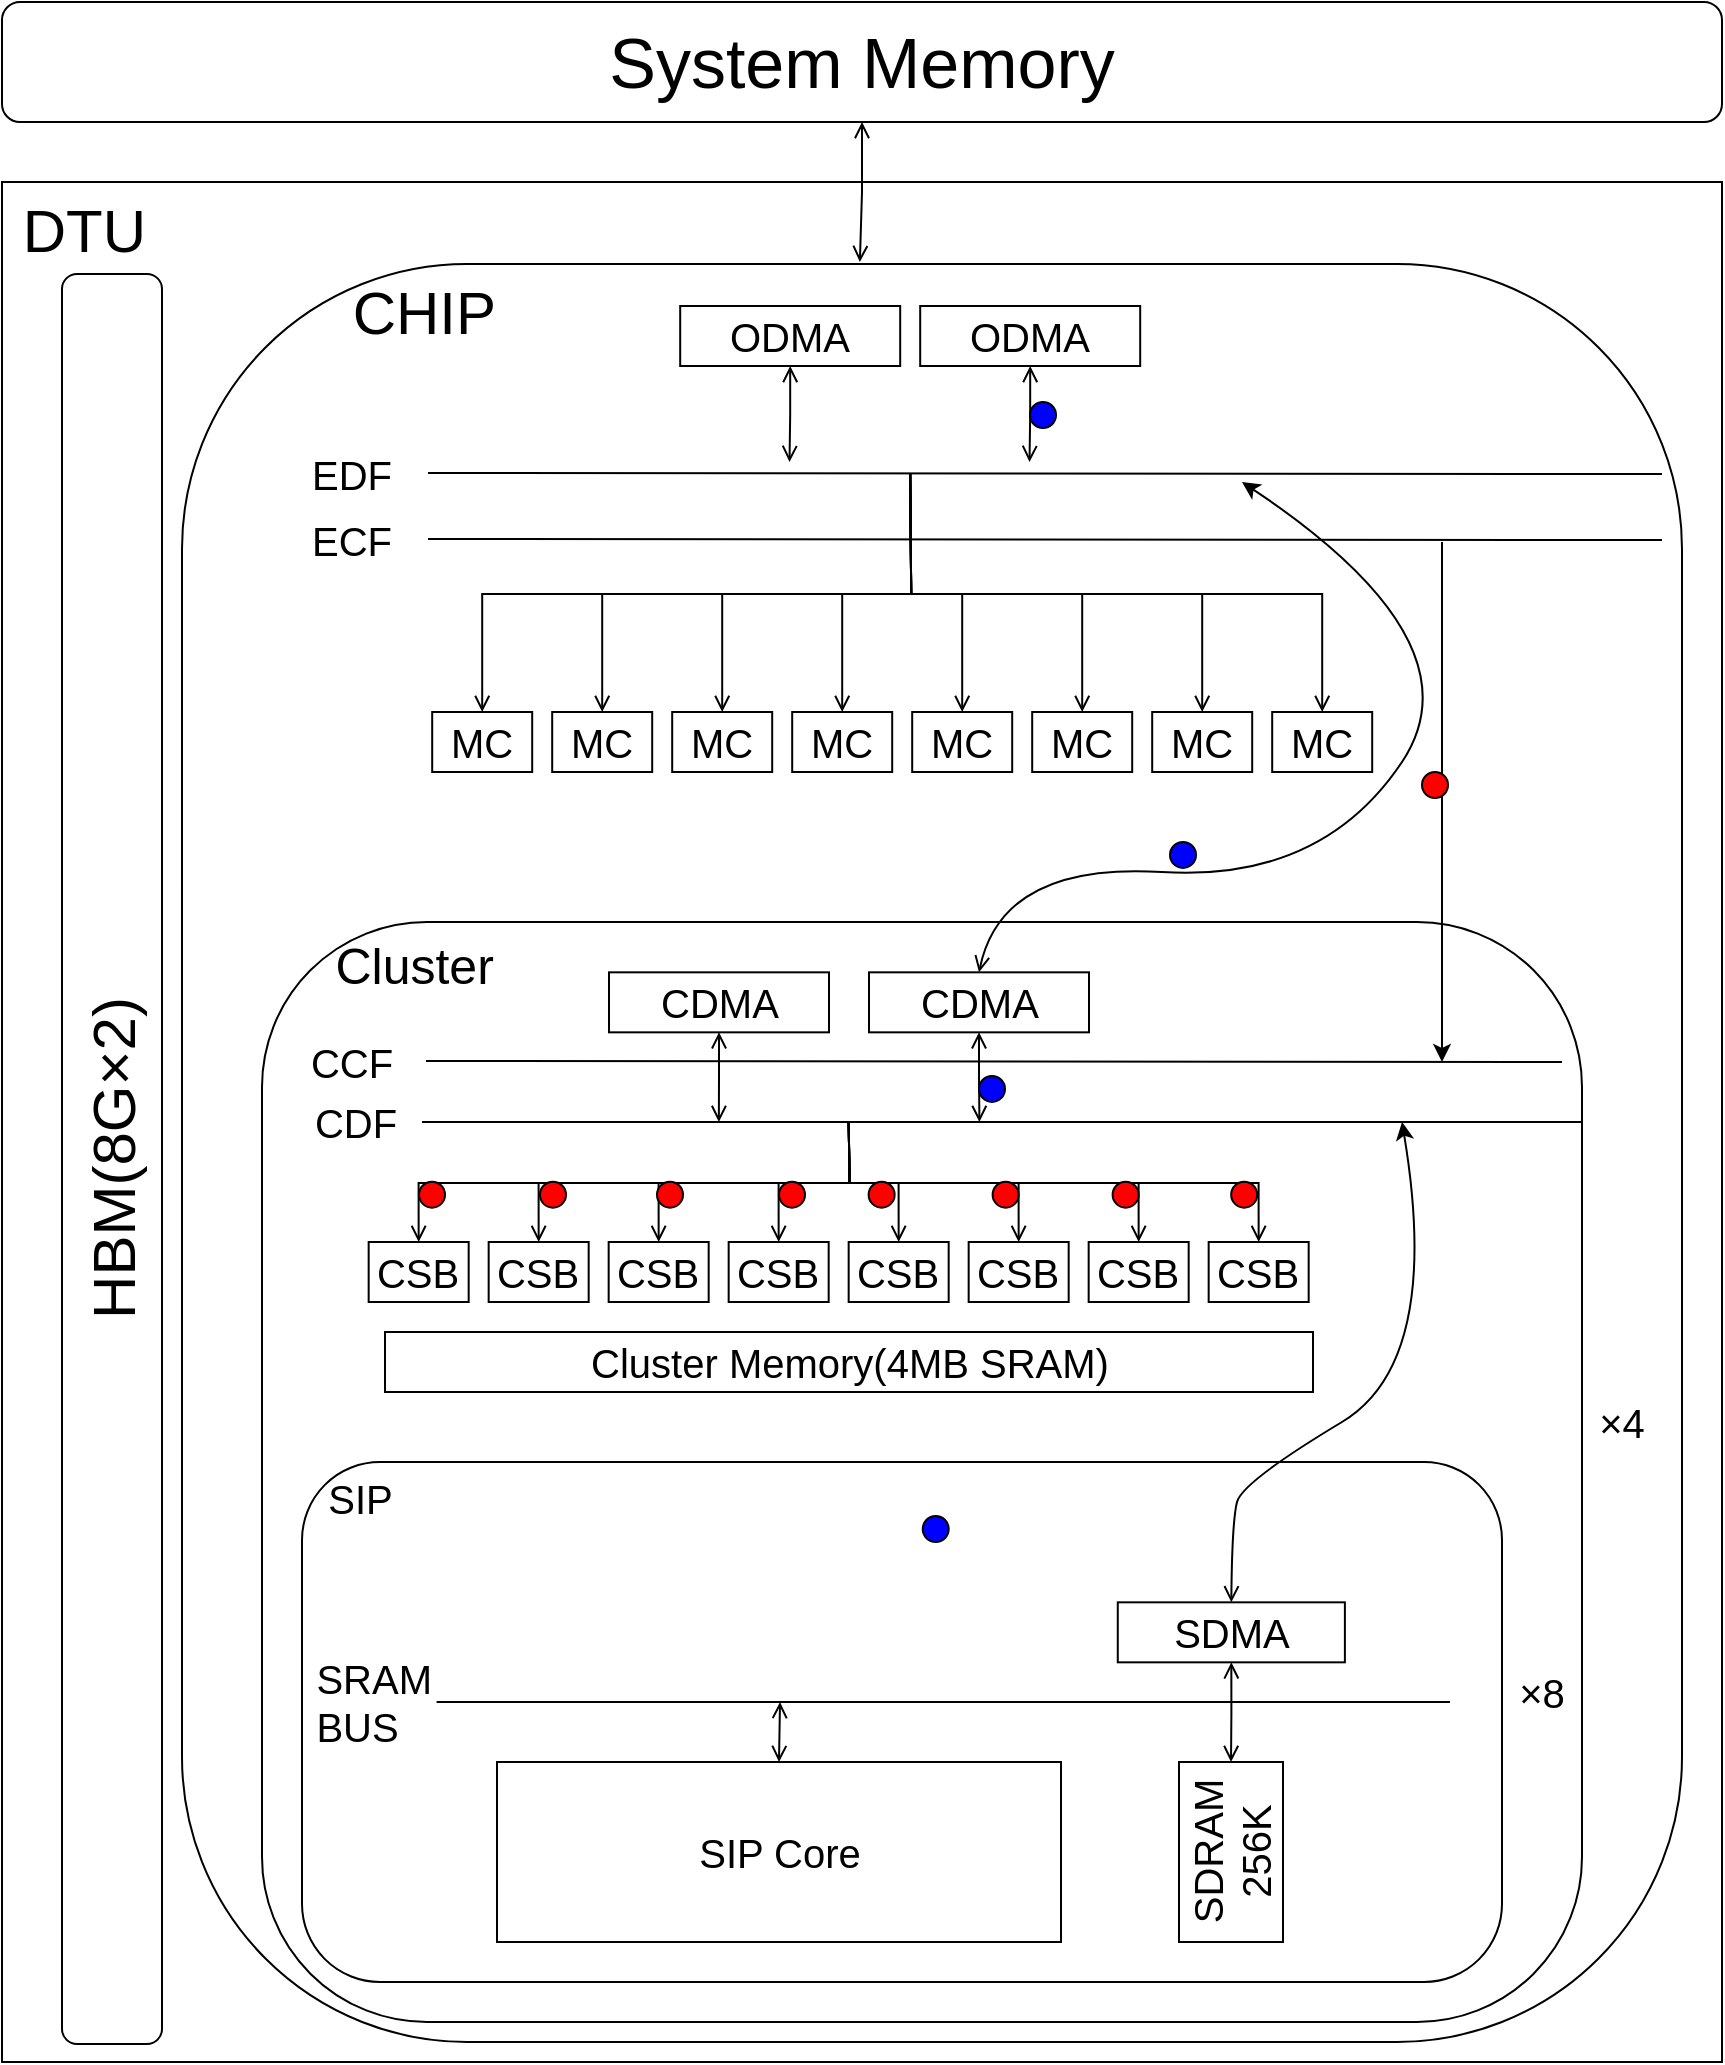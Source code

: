 <mxfile pages="1" version="11.1.5" type="github"><diagram name="Page-1" id="7e0a89b8-554c-2b80-1dc8-d5c74ca68de4"><mxGraphModel dx="1117" dy="621" grid="1" gridSize="10" guides="1" tooltips="1" connect="1" arrows="1" fold="1" page="1" pageScale="1" pageWidth="1100" pageHeight="850" background="#ffffff" math="0" shadow="0"><root><mxCell id="0"/><mxCell id="1" parent="0"/><mxCell id="fnxAtJlPScLC8XFcpCaT-1247" value="&lt;font style=&quot;font-size: 30px&quot;&gt;&amp;nbsp;DTU&lt;/font&gt;" style="rounded=0;whiteSpace=wrap;html=1;strokeColor=#000000;fillColor=#FFFFFF;fontSize=20;align=left;verticalAlign=top;" vertex="1" parent="1"><mxGeometry x="590" y="130" width="860" height="940" as="geometry"/></mxCell><mxCell id="fnxAtJlPScLC8XFcpCaT-400" value="&lt;font style=&quot;font-size: 30px&quot;&gt;&amp;nbsp; &amp;nbsp; &amp;nbsp; &amp;nbsp; &amp;nbsp; CHIP&lt;/font&gt;" style="rounded=1;whiteSpace=wrap;html=1;align=left;verticalAlign=top;fontSize=25;arcSize=19;" vertex="1" parent="1"><mxGeometry x="680" y="171" width="750" height="889" as="geometry"/></mxCell><mxCell id="fnxAtJlPScLC8XFcpCaT-1179" value="&lt;font style=&quot;font-size: 25px;&quot;&gt;&amp;nbsp; &amp;nbsp; &amp;nbsp;Cluster&lt;/font&gt;" style="rounded=1;whiteSpace=wrap;html=1;align=left;verticalAlign=top;fontSize=25;" vertex="1" parent="1"><mxGeometry x="720" y="500" width="660" height="550" as="geometry"/></mxCell><mxCell id="fnxAtJlPScLC8XFcpCaT-349" style="edgeStyle=orthogonalEdgeStyle;rounded=0;orthogonalLoop=1;jettySize=auto;html=1;exitX=0.5;exitY=0;exitDx=0;exitDy=0;startArrow=open;startFill=0;endArrow=none;endFill=0;strokeColor=#000000;fontSize=20;" edge="1" parent="1" source="fnxAtJlPScLC8XFcpCaT-285"><mxGeometry relative="1" as="geometry"><mxPoint x="1013.333" y="600" as="targetPoint"/></mxGeometry></mxCell><mxCell id="fnxAtJlPScLC8XFcpCaT-285" value="CSB" style="rounded=0;whiteSpace=wrap;html=1;align=center;fontSize=20;" vertex="1" parent="1"><mxGeometry x="773.333" y="660" width="50" height="30" as="geometry"/></mxCell><mxCell id="fnxAtJlPScLC8XFcpCaT-350" style="edgeStyle=orthogonalEdgeStyle;rounded=0;orthogonalLoop=1;jettySize=auto;html=1;exitX=0.5;exitY=0;exitDx=0;exitDy=0;startArrow=open;startFill=0;endArrow=none;endFill=0;strokeColor=#000000;fontSize=20;" edge="1" parent="1" source="fnxAtJlPScLC8XFcpCaT-290"><mxGeometry relative="1" as="geometry"><mxPoint x="1013.333" y="600" as="targetPoint"/></mxGeometry></mxCell><mxCell id="fnxAtJlPScLC8XFcpCaT-290" value="CSB" style="rounded=0;whiteSpace=wrap;html=1;align=center;fontSize=20;" vertex="1" parent="1"><mxGeometry x="833.333" y="660" width="50" height="30" as="geometry"/></mxCell><mxCell id="fnxAtJlPScLC8XFcpCaT-351" style="edgeStyle=orthogonalEdgeStyle;rounded=0;orthogonalLoop=1;jettySize=auto;html=1;exitX=0.5;exitY=0;exitDx=0;exitDy=0;startArrow=open;startFill=0;endArrow=none;endFill=0;strokeColor=#000000;fontSize=20;" edge="1" parent="1" source="fnxAtJlPScLC8XFcpCaT-291"><mxGeometry relative="1" as="geometry"><mxPoint x="1013.333" y="600" as="targetPoint"/></mxGeometry></mxCell><mxCell id="fnxAtJlPScLC8XFcpCaT-291" value="CSB" style="rounded=0;whiteSpace=wrap;html=1;align=center;fontSize=20;" vertex="1" parent="1"><mxGeometry x="893.333" y="660" width="50" height="30" as="geometry"/></mxCell><mxCell id="fnxAtJlPScLC8XFcpCaT-352" style="edgeStyle=orthogonalEdgeStyle;rounded=0;orthogonalLoop=1;jettySize=auto;html=1;exitX=0.5;exitY=0;exitDx=0;exitDy=0;startArrow=open;startFill=0;endArrow=none;endFill=0;strokeColor=#000000;fontSize=20;" edge="1" parent="1" source="fnxAtJlPScLC8XFcpCaT-292"><mxGeometry relative="1" as="geometry"><mxPoint x="1013.333" y="600" as="targetPoint"/></mxGeometry></mxCell><mxCell id="fnxAtJlPScLC8XFcpCaT-292" value="CSB" style="rounded=0;whiteSpace=wrap;html=1;align=center;fontSize=20;" vertex="1" parent="1"><mxGeometry x="953.333" y="660" width="50" height="30" as="geometry"/></mxCell><mxCell id="fnxAtJlPScLC8XFcpCaT-353" style="edgeStyle=orthogonalEdgeStyle;rounded=0;orthogonalLoop=1;jettySize=auto;html=1;exitX=0.5;exitY=0;exitDx=0;exitDy=0;startArrow=open;startFill=0;endArrow=none;endFill=0;strokeColor=#000000;fontSize=20;" edge="1" parent="1" source="fnxAtJlPScLC8XFcpCaT-294"><mxGeometry relative="1" as="geometry"><mxPoint x="1013.333" y="600" as="targetPoint"/></mxGeometry></mxCell><mxCell id="fnxAtJlPScLC8XFcpCaT-294" value="CSB" style="rounded=0;whiteSpace=wrap;html=1;align=center;fontSize=20;" vertex="1" parent="1"><mxGeometry x="1013.333" y="660" width="50" height="30" as="geometry"/></mxCell><mxCell id="fnxAtJlPScLC8XFcpCaT-354" style="edgeStyle=orthogonalEdgeStyle;rounded=0;orthogonalLoop=1;jettySize=auto;html=1;exitX=0.5;exitY=0;exitDx=0;exitDy=0;startArrow=open;startFill=0;endArrow=none;endFill=0;strokeColor=#000000;fontSize=20;" edge="1" parent="1" source="fnxAtJlPScLC8XFcpCaT-295"><mxGeometry relative="1" as="geometry"><mxPoint x="1013.333" y="600" as="targetPoint"/></mxGeometry></mxCell><mxCell id="fnxAtJlPScLC8XFcpCaT-295" value="CSB" style="rounded=0;whiteSpace=wrap;html=1;align=center;fontSize=20;" vertex="1" parent="1"><mxGeometry x="1073.333" y="660" width="50" height="30" as="geometry"/></mxCell><mxCell id="fnxAtJlPScLC8XFcpCaT-355" style="edgeStyle=orthogonalEdgeStyle;rounded=0;orthogonalLoop=1;jettySize=auto;html=1;exitX=0.5;exitY=0;exitDx=0;exitDy=0;startArrow=open;startFill=0;endArrow=none;endFill=0;strokeColor=#000000;fontSize=20;" edge="1" parent="1" source="fnxAtJlPScLC8XFcpCaT-296"><mxGeometry relative="1" as="geometry"><mxPoint x="1013.333" y="600" as="targetPoint"/></mxGeometry></mxCell><mxCell id="fnxAtJlPScLC8XFcpCaT-296" value="CSB" style="rounded=0;whiteSpace=wrap;html=1;align=center;fontSize=20;" vertex="1" parent="1"><mxGeometry x="1133.333" y="660" width="50" height="30" as="geometry"/></mxCell><mxCell id="fnxAtJlPScLC8XFcpCaT-356" style="edgeStyle=orthogonalEdgeStyle;rounded=0;orthogonalLoop=1;jettySize=auto;html=1;exitX=0.5;exitY=0;exitDx=0;exitDy=0;startArrow=open;startFill=0;endArrow=none;endFill=0;strokeColor=#000000;fontSize=20;" edge="1" parent="1" source="fnxAtJlPScLC8XFcpCaT-297"><mxGeometry relative="1" as="geometry"><mxPoint x="1013.333" y="600" as="targetPoint"/></mxGeometry></mxCell><mxCell id="fnxAtJlPScLC8XFcpCaT-297" value="CSB" style="rounded=0;whiteSpace=wrap;html=1;align=center;fontSize=20;" vertex="1" parent="1"><mxGeometry x="1193.333" y="660" width="50" height="30" as="geometry"/></mxCell><mxCell id="fnxAtJlPScLC8XFcpCaT-321" style="edgeStyle=orthogonalEdgeStyle;rounded=0;orthogonalLoop=1;jettySize=auto;html=1;exitX=0.5;exitY=0;exitDx=0;exitDy=0;startArrow=open;startFill=0;endArrow=none;endFill=0;strokeColor=#000000;fontSize=20;" edge="1" parent="1" source="fnxAtJlPScLC8XFcpCaT-298"><mxGeometry relative="1" as="geometry"><mxPoint x="1044.095" y="276" as="targetPoint"/></mxGeometry></mxCell><mxCell id="fnxAtJlPScLC8XFcpCaT-298" value="MC" style="rounded=0;whiteSpace=wrap;html=1;align=center;fontSize=20;" vertex="1" parent="1"><mxGeometry x="805.095" y="395" width="50" height="30" as="geometry"/></mxCell><mxCell id="fnxAtJlPScLC8XFcpCaT-325" style="edgeStyle=orthogonalEdgeStyle;rounded=0;orthogonalLoop=1;jettySize=auto;html=1;exitX=0.5;exitY=0;exitDx=0;exitDy=0;startArrow=open;startFill=0;endArrow=none;endFill=0;strokeColor=#000000;fontSize=20;" edge="1" parent="1" source="fnxAtJlPScLC8XFcpCaT-299"><mxGeometry relative="1" as="geometry"><mxPoint x="1044.095" y="276" as="targetPoint"/></mxGeometry></mxCell><mxCell id="fnxAtJlPScLC8XFcpCaT-299" value="MC" style="rounded=0;whiteSpace=wrap;html=1;align=center;fontSize=20;" vertex="1" parent="1"><mxGeometry x="865.095" y="395" width="50" height="30" as="geometry"/></mxCell><mxCell id="fnxAtJlPScLC8XFcpCaT-326" style="edgeStyle=orthogonalEdgeStyle;rounded=0;orthogonalLoop=1;jettySize=auto;html=1;exitX=0.5;exitY=0;exitDx=0;exitDy=0;startArrow=open;startFill=0;endArrow=none;endFill=0;strokeColor=#000000;fontSize=20;" edge="1" parent="1" source="fnxAtJlPScLC8XFcpCaT-300"><mxGeometry relative="1" as="geometry"><mxPoint x="1044.095" y="276" as="targetPoint"/></mxGeometry></mxCell><mxCell id="fnxAtJlPScLC8XFcpCaT-300" value="MC" style="rounded=0;whiteSpace=wrap;html=1;align=center;fontSize=20;" vertex="1" parent="1"><mxGeometry x="925.095" y="395" width="50" height="30" as="geometry"/></mxCell><mxCell id="fnxAtJlPScLC8XFcpCaT-327" style="edgeStyle=orthogonalEdgeStyle;rounded=0;orthogonalLoop=1;jettySize=auto;html=1;exitX=0.5;exitY=0;exitDx=0;exitDy=0;startArrow=open;startFill=0;endArrow=none;endFill=0;strokeColor=#000000;fontSize=20;" edge="1" parent="1" source="fnxAtJlPScLC8XFcpCaT-301"><mxGeometry relative="1" as="geometry"><mxPoint x="1044.095" y="276" as="targetPoint"/></mxGeometry></mxCell><mxCell id="fnxAtJlPScLC8XFcpCaT-301" value="MC" style="rounded=0;whiteSpace=wrap;html=1;align=center;fontSize=20;" vertex="1" parent="1"><mxGeometry x="985.095" y="395" width="50" height="30" as="geometry"/></mxCell><mxCell id="fnxAtJlPScLC8XFcpCaT-328" style="edgeStyle=orthogonalEdgeStyle;rounded=0;orthogonalLoop=1;jettySize=auto;html=1;exitX=0.5;exitY=0;exitDx=0;exitDy=0;startArrow=open;startFill=0;endArrow=none;endFill=0;strokeColor=#000000;fontSize=20;" edge="1" parent="1" source="fnxAtJlPScLC8XFcpCaT-302"><mxGeometry relative="1" as="geometry"><mxPoint x="1044.095" y="276" as="targetPoint"/></mxGeometry></mxCell><mxCell id="fnxAtJlPScLC8XFcpCaT-302" value="MC" style="rounded=0;whiteSpace=wrap;html=1;align=center;fontSize=20;" vertex="1" parent="1"><mxGeometry x="1045.095" y="395" width="50" height="30" as="geometry"/></mxCell><mxCell id="fnxAtJlPScLC8XFcpCaT-329" style="edgeStyle=orthogonalEdgeStyle;rounded=0;orthogonalLoop=1;jettySize=auto;html=1;exitX=0.5;exitY=0;exitDx=0;exitDy=0;startArrow=open;startFill=0;endArrow=none;endFill=0;strokeColor=#000000;fontSize=20;" edge="1" parent="1" source="fnxAtJlPScLC8XFcpCaT-303"><mxGeometry relative="1" as="geometry"><mxPoint x="1044.095" y="276" as="targetPoint"/></mxGeometry></mxCell><mxCell id="fnxAtJlPScLC8XFcpCaT-303" value="MC" style="rounded=0;whiteSpace=wrap;html=1;align=center;fontSize=20;" vertex="1" parent="1"><mxGeometry x="1105.095" y="395" width="50" height="30" as="geometry"/></mxCell><mxCell id="fnxAtJlPScLC8XFcpCaT-330" style="edgeStyle=orthogonalEdgeStyle;rounded=0;orthogonalLoop=1;jettySize=auto;html=1;exitX=0.5;exitY=0;exitDx=0;exitDy=0;startArrow=open;startFill=0;endArrow=none;endFill=0;strokeColor=#000000;fontSize=20;" edge="1" parent="1" source="fnxAtJlPScLC8XFcpCaT-304"><mxGeometry relative="1" as="geometry"><mxPoint x="1044.095" y="276" as="targetPoint"/></mxGeometry></mxCell><mxCell id="fnxAtJlPScLC8XFcpCaT-304" value="MC" style="rounded=0;whiteSpace=wrap;html=1;align=center;fontSize=20;" vertex="1" parent="1"><mxGeometry x="1165.095" y="395" width="50" height="30" as="geometry"/></mxCell><mxCell id="fnxAtJlPScLC8XFcpCaT-322" style="edgeStyle=orthogonalEdgeStyle;rounded=0;orthogonalLoop=1;jettySize=auto;html=1;exitX=0.5;exitY=0;exitDx=0;exitDy=0;startArrow=open;startFill=0;endArrow=none;endFill=0;strokeColor=#000000;fontSize=20;" edge="1" parent="1" source="fnxAtJlPScLC8XFcpCaT-305"><mxGeometry relative="1" as="geometry"><mxPoint x="1044.095" y="276" as="targetPoint"/></mxGeometry></mxCell><mxCell id="fnxAtJlPScLC8XFcpCaT-305" value="MC" style="rounded=0;whiteSpace=wrap;html=1;align=center;fontSize=20;" vertex="1" parent="1"><mxGeometry x="1225.095" y="395" width="50" height="30" as="geometry"/></mxCell><mxCell id="fnxAtJlPScLC8XFcpCaT-307" value="" style="endArrow=none;html=1;strokeColor=#000000;fontSize=20;" edge="1" parent="1"><mxGeometry width="50" height="50" relative="1" as="geometry"><mxPoint x="803" y="275.5" as="sourcePoint"/><mxPoint x="1420" y="276" as="targetPoint"/><Array as="points"/></mxGeometry></mxCell><mxCell id="fnxAtJlPScLC8XFcpCaT-324" value="EDF" style="text;html=1;strokeColor=none;fillColor=none;align=center;verticalAlign=middle;whiteSpace=wrap;rounded=0;fontSize=20;" vertex="1" parent="1"><mxGeometry x="745.095" y="266" width="40" height="20" as="geometry"/></mxCell><mxCell id="fnxAtJlPScLC8XFcpCaT-1190" style="edgeStyle=orthogonalEdgeStyle;rounded=0;orthogonalLoop=1;jettySize=auto;html=1;exitX=0.5;exitY=1;exitDx=0;exitDy=0;startArrow=open;startFill=0;endArrow=open;endFill=0;strokeColor=#000000;fontSize=20;" edge="1" parent="1" source="fnxAtJlPScLC8XFcpCaT-332"><mxGeometry relative="1" as="geometry"><mxPoint x="983.759" y="270" as="targetPoint"/></mxGeometry></mxCell><mxCell id="fnxAtJlPScLC8XFcpCaT-332" value="&lt;font style=&quot;font-size: 20px&quot;&gt;ODMA&lt;/font&gt;" style="rounded=0;whiteSpace=wrap;html=1;align=center;fontSize=20;" vertex="1" parent="1"><mxGeometry x="929.095" y="192" width="110" height="30" as="geometry"/></mxCell><mxCell id="fnxAtJlPScLC8XFcpCaT-1192" style="edgeStyle=orthogonalEdgeStyle;rounded=0;orthogonalLoop=1;jettySize=auto;html=1;exitX=0.5;exitY=1;exitDx=0;exitDy=0;startArrow=open;startFill=0;endArrow=open;endFill=0;strokeColor=#000000;fontSize=20;" edge="1" parent="1" source="fnxAtJlPScLC8XFcpCaT-336"><mxGeometry relative="1" as="geometry"><mxPoint x="1103.759" y="270" as="targetPoint"/></mxGeometry></mxCell><mxCell id="fnxAtJlPScLC8XFcpCaT-336" value="&lt;font style=&quot;font-size: 20px&quot;&gt;ODMA&lt;/font&gt;" style="rounded=0;whiteSpace=wrap;html=1;align=center;fontSize=20;" vertex="1" parent="1"><mxGeometry x="1049.095" y="192" width="110" height="30" as="geometry"/></mxCell><mxCell id="fnxAtJlPScLC8XFcpCaT-337" value="" style="endArrow=none;html=1;strokeColor=#000000;fontSize=20;" edge="1" parent="1"><mxGeometry width="50" height="50" relative="1" as="geometry"><mxPoint x="800" y="600" as="sourcePoint"/><mxPoint x="1380" y="600" as="targetPoint"/><Array as="points"/></mxGeometry></mxCell><mxCell id="fnxAtJlPScLC8XFcpCaT-338" value="CDF" style="text;html=1;strokeColor=none;fillColor=none;align=center;verticalAlign=middle;whiteSpace=wrap;rounded=0;fontSize=20;" vertex="1" parent="1"><mxGeometry x="746.833" y="590" width="40" height="20" as="geometry"/></mxCell><mxCell id="fnxAtJlPScLC8XFcpCaT-1232" style="edgeStyle=orthogonalEdgeStyle;rounded=0;orthogonalLoop=1;jettySize=auto;html=1;exitX=0.5;exitY=1;exitDx=0;exitDy=0;startArrow=open;startFill=0;endArrow=open;endFill=0;strokeColor=#000000;fontSize=20;" edge="1" parent="1" source="fnxAtJlPScLC8XFcpCaT-339"><mxGeometry relative="1" as="geometry"><mxPoint x="948.429" y="600" as="targetPoint"/></mxGeometry></mxCell><mxCell id="fnxAtJlPScLC8XFcpCaT-339" value="CDMA" style="rounded=0;whiteSpace=wrap;html=1;align=center;fontSize=20;" vertex="1" parent="1"><mxGeometry x="893.5" y="525.167" width="110" height="30" as="geometry"/></mxCell><mxCell id="fnxAtJlPScLC8XFcpCaT-1233" style="edgeStyle=orthogonalEdgeStyle;rounded=0;orthogonalLoop=1;jettySize=auto;html=1;exitX=0.5;exitY=1;exitDx=0;exitDy=0;startArrow=open;startFill=0;endArrow=open;endFill=0;strokeColor=#000000;fontSize=20;" edge="1" parent="1" source="fnxAtJlPScLC8XFcpCaT-340"><mxGeometry relative="1" as="geometry"><mxPoint x="1078.714" y="600" as="targetPoint"/></mxGeometry></mxCell><mxCell id="fnxAtJlPScLC8XFcpCaT-340" value="CDMA" style="rounded=0;whiteSpace=wrap;html=1;align=center;fontSize=20;" vertex="1" parent="1"><mxGeometry x="1023.5" y="525.167" width="110" height="30" as="geometry"/></mxCell><mxCell id="fnxAtJlPScLC8XFcpCaT-402" value="Cluster Memory(4MB SRAM)" style="rounded=0;whiteSpace=wrap;html=1;align=center;fontSize=20;" vertex="1" parent="1"><mxGeometry x="781.5" y="705" width="464" height="30" as="geometry"/></mxCell><mxCell id="fnxAtJlPScLC8XFcpCaT-1181" value="&lt;font style=&quot;font-size: 30px&quot;&gt;HBM(8G×2)&lt;/font&gt;" style="rounded=1;whiteSpace=wrap;html=1;align=center;direction=east;flipV=0;horizontal=0;fontSize=25;" vertex="1" parent="1"><mxGeometry x="620" y="176" width="50" height="885" as="geometry"/></mxCell><mxCell id="fnxAtJlPScLC8XFcpCaT-404" value="&lt;font style=&quot;font-size: 20px;&quot;&gt;&amp;nbsp; SIP&lt;/font&gt;" style="rounded=1;whiteSpace=wrap;html=1;align=left;verticalAlign=top;fontSize=20;" vertex="1" parent="1"><mxGeometry x="740" y="770" width="600" height="260" as="geometry"/></mxCell><mxCell id="fnxAtJlPScLC8XFcpCaT-1243" style="edgeStyle=orthogonalEdgeStyle;rounded=0;orthogonalLoop=1;jettySize=auto;html=1;exitX=0.5;exitY=1;exitDx=0;exitDy=0;entryX=0.5;entryY=0;entryDx=0;entryDy=0;startArrow=open;startFill=0;endArrow=open;endFill=0;strokeColor=#000000;fontSize=20;" edge="1" parent="1" source="fnxAtJlPScLC8XFcpCaT-361" target="fnxAtJlPScLC8XFcpCaT-369"><mxGeometry relative="1" as="geometry"/></mxCell><mxCell id="fnxAtJlPScLC8XFcpCaT-361" value="SDMA" style="rounded=0;whiteSpace=wrap;html=1;align=center;fontSize=20;" vertex="1" parent="1"><mxGeometry x="1147.888" y="840.167" width="113.557" height="30" as="geometry"/></mxCell><mxCell id="fnxAtJlPScLC8XFcpCaT-369" value="SDRAM&lt;br&gt;256K" style="rounded=0;whiteSpace=wrap;html=1;align=center;fontSize=20;horizontal=0;" vertex="1" parent="1"><mxGeometry x="1178.5" y="920" width="52" height="90" as="geometry"/></mxCell><mxCell id="fnxAtJlPScLC8XFcpCaT-378" value="" style="endArrow=none;html=1;strokeColor=#000000;fontSize=20;" edge="1" parent="1"><mxGeometry width="50" height="50" relative="1" as="geometry"><mxPoint x="807.293" y="890" as="sourcePoint"/><mxPoint x="1313.999" y="890" as="targetPoint"/><Array as="points"/></mxGeometry></mxCell><mxCell id="fnxAtJlPScLC8XFcpCaT-381" value="&lt;div style=&quot;text-align: justify&quot;&gt;&lt;span&gt;SRAM&lt;/span&gt;&lt;/div&gt;&lt;div style=&quot;text-align: justify&quot;&gt;&lt;span&gt;BUS&lt;/span&gt;&lt;/div&gt;" style="text;html=1;strokeColor=none;fillColor=none;align=right;verticalAlign=middle;whiteSpace=wrap;rounded=0;fontSize=20;" vertex="1" parent="1"><mxGeometry x="766" y="880" width="41.293" height="20" as="geometry"/></mxCell><mxCell id="fnxAtJlPScLC8XFcpCaT-1183" value="×8" style="text;html=1;strokeColor=none;fillColor=none;align=center;verticalAlign=middle;whiteSpace=wrap;rounded=0;fontSize=20;" vertex="1" parent="1"><mxGeometry x="1340" y="875" width="40" height="20" as="geometry"/></mxCell><mxCell id="fnxAtJlPScLC8XFcpCaT-1184" value="×4" style="text;html=1;strokeColor=none;fillColor=none;align=center;verticalAlign=middle;whiteSpace=wrap;rounded=0;fontSize=20;" vertex="1" parent="1"><mxGeometry x="1380" y="740" width="40" height="20" as="geometry"/></mxCell><mxCell id="fnxAtJlPScLC8XFcpCaT-1193" style="edgeStyle=orthogonalEdgeStyle;rounded=0;orthogonalLoop=1;jettySize=auto;html=1;exitX=0.5;exitY=1;exitDx=0;exitDy=0;startArrow=open;startFill=0;endArrow=open;endFill=0;strokeColor=#000000;fontSize=20;" edge="1" parent="1" source="fnxAtJlPScLC8XFcpCaT-1185"><mxGeometry relative="1" as="geometry"><mxPoint x="1018.931" y="170" as="targetPoint"/></mxGeometry></mxCell><mxCell id="fnxAtJlPScLC8XFcpCaT-1185" value="&lt;font style=&quot;font-size: 35px&quot;&gt;System Memory&lt;/font&gt;" style="rounded=1;whiteSpace=wrap;html=1;fontSize=20;align=center;" vertex="1" parent="1"><mxGeometry x="590" y="40" width="860" height="60" as="geometry"/></mxCell><mxCell id="fnxAtJlPScLC8XFcpCaT-1202" value="" style="ellipse;whiteSpace=wrap;html=1;aspect=fixed;fontSize=20;align=center;fillColor=#FF0000;" vertex="1" parent="1"><mxGeometry x="798.5" y="629.849" width="13" height="13" as="geometry"/></mxCell><mxCell id="fnxAtJlPScLC8XFcpCaT-1203" value="" style="ellipse;whiteSpace=wrap;html=1;aspect=fixed;fontSize=20;align=center;fillColor=#FF0000;" vertex="1" parent="1"><mxGeometry x="859" y="629.849" width="13" height="13" as="geometry"/></mxCell><mxCell id="fnxAtJlPScLC8XFcpCaT-1204" value="" style="ellipse;whiteSpace=wrap;html=1;aspect=fixed;fontSize=20;align=center;fillColor=#FF0000;" vertex="1" parent="1"><mxGeometry x="917.5" y="629.849" width="13" height="13" as="geometry"/></mxCell><mxCell id="fnxAtJlPScLC8XFcpCaT-1205" value="" style="ellipse;whiteSpace=wrap;html=1;aspect=fixed;fontSize=20;align=center;fillColor=#FF0000;" vertex="1" parent="1"><mxGeometry x="978.5" y="629.849" width="13" height="13" as="geometry"/></mxCell><mxCell id="fnxAtJlPScLC8XFcpCaT-1206" value="" style="ellipse;whiteSpace=wrap;html=1;aspect=fixed;fontSize=20;align=center;fillColor=#FF0000;" vertex="1" parent="1"><mxGeometry x="1023.317" y="629.849" width="13" height="13" as="geometry"/></mxCell><mxCell id="fnxAtJlPScLC8XFcpCaT-1207" value="" style="ellipse;whiteSpace=wrap;html=1;aspect=fixed;fontSize=20;align=center;fillColor=#FF0000;" vertex="1" parent="1"><mxGeometry x="1085.317" y="629.849" width="13" height="13" as="geometry"/></mxCell><mxCell id="fnxAtJlPScLC8XFcpCaT-1211" value="" style="ellipse;whiteSpace=wrap;html=1;aspect=fixed;fontSize=20;align=center;fillColor=#FF0000;" vertex="1" parent="1"><mxGeometry x="1145.317" y="629.849" width="13" height="13" as="geometry"/></mxCell><mxCell id="fnxAtJlPScLC8XFcpCaT-1212" value="" style="ellipse;whiteSpace=wrap;html=1;aspect=fixed;fontSize=20;align=center;fillColor=#FF0000;" vertex="1" parent="1"><mxGeometry x="1204.587" y="629.849" width="13" height="13" as="geometry"/></mxCell><mxCell id="fnxAtJlPScLC8XFcpCaT-1217" value="" style="endArrow=none;html=1;strokeColor=#000000;fontSize=20;" edge="1" parent="1"><mxGeometry width="50" height="50" relative="1" as="geometry"><mxPoint x="803" y="308.5" as="sourcePoint"/><mxPoint x="1420" y="309" as="targetPoint"/><Array as="points"/></mxGeometry></mxCell><mxCell id="fnxAtJlPScLC8XFcpCaT-1218" value="ECF" style="text;html=1;strokeColor=none;fillColor=none;align=center;verticalAlign=middle;whiteSpace=wrap;rounded=0;fontSize=20;" vertex="1" parent="1"><mxGeometry x="745.095" y="299" width="40" height="20" as="geometry"/></mxCell><mxCell id="fnxAtJlPScLC8XFcpCaT-1219" value="" style="endArrow=classic;html=1;strokeColor=#000000;fontSize=20;" edge="1" parent="1"><mxGeometry width="50" height="50" relative="1" as="geometry"><mxPoint x="1310" y="310" as="sourcePoint"/><mxPoint x="1310" y="570" as="targetPoint"/></mxGeometry></mxCell><mxCell id="fnxAtJlPScLC8XFcpCaT-1222" value="" style="ellipse;whiteSpace=wrap;html=1;aspect=fixed;fontSize=20;align=center;fillColor=#FF0000;" vertex="1" parent="1"><mxGeometry x="1300" y="425" width="13" height="13" as="geometry"/></mxCell><mxCell id="fnxAtJlPScLC8XFcpCaT-1223" value="CCF" style="text;html=1;strokeColor=none;fillColor=none;align=center;verticalAlign=middle;whiteSpace=wrap;rounded=0;fontSize=20;" vertex="1" parent="1"><mxGeometry x="745.333" y="560" width="40" height="20" as="geometry"/></mxCell><mxCell id="fnxAtJlPScLC8XFcpCaT-1224" value="" style="endArrow=none;html=1;strokeColor=#000000;fontSize=20;" edge="1" parent="1"><mxGeometry width="50" height="50" relative="1" as="geometry"><mxPoint x="802" y="569.5" as="sourcePoint"/><mxPoint x="1370" y="570" as="targetPoint"/><Array as="points"/></mxGeometry></mxCell><mxCell id="fnxAtJlPScLC8XFcpCaT-1231" value="" style="ellipse;whiteSpace=wrap;html=1;aspect=fixed;fontSize=20;align=center;fillColor=#0000FF;" vertex="1" parent="1"><mxGeometry x="1104" y="240" width="13" height="13" as="geometry"/></mxCell><mxCell id="fnxAtJlPScLC8XFcpCaT-1234" value="" style="curved=1;endArrow=classic;html=1;strokeColor=#000000;fontSize=20;exitX=0.5;exitY=0;exitDx=0;exitDy=0;startArrow=open;startFill=0;" edge="1" parent="1" source="fnxAtJlPScLC8XFcpCaT-340"><mxGeometry width="50" height="50" relative="1" as="geometry"><mxPoint x="940" y="530" as="sourcePoint"/><mxPoint x="1210" y="280" as="targetPoint"/><Array as="points"><mxPoint x="1090" y="470"/><mxPoint x="1250" y="480"/><mxPoint x="1330" y="360"/></Array></mxGeometry></mxCell><mxCell id="fnxAtJlPScLC8XFcpCaT-1235" value="" style="ellipse;whiteSpace=wrap;html=1;aspect=fixed;fontSize=20;align=center;fillColor=#0000FF;" vertex="1" parent="1"><mxGeometry x="1174" y="459.944" width="13" height="13" as="geometry"/></mxCell><mxCell id="fnxAtJlPScLC8XFcpCaT-1236" value="" style="ellipse;whiteSpace=wrap;html=1;aspect=fixed;fontSize=20;align=center;fillColor=#0000FF;" vertex="1" parent="1"><mxGeometry x="1078.5" y="576.944" width="13" height="13" as="geometry"/></mxCell><mxCell id="fnxAtJlPScLC8XFcpCaT-1237" value="" style="curved=1;endArrow=classic;html=1;strokeColor=#000000;fontSize=20;startArrow=open;startFill=0;exitX=0.5;exitY=0;exitDx=0;exitDy=0;" edge="1" parent="1" source="fnxAtJlPScLC8XFcpCaT-361"><mxGeometry width="50" height="50" relative="1" as="geometry"><mxPoint x="1110" y="810" as="sourcePoint"/><mxPoint x="1290" y="600" as="targetPoint"/><Array as="points"><mxPoint x="1205" y="800"/><mxPoint x="1210" y="780"/><mxPoint x="1310" y="720"/></Array></mxGeometry></mxCell><mxCell id="fnxAtJlPScLC8XFcpCaT-1241" value="" style="ellipse;whiteSpace=wrap;html=1;aspect=fixed;fontSize=20;align=center;fillColor=#0000FF;" vertex="1" parent="1"><mxGeometry x="1050.357" y="797" width="13" height="13" as="geometry"/></mxCell><mxCell id="fnxAtJlPScLC8XFcpCaT-1246" style="edgeStyle=orthogonalEdgeStyle;rounded=0;orthogonalLoop=1;jettySize=auto;html=1;exitX=0.5;exitY=0;exitDx=0;exitDy=0;startArrow=open;startFill=0;endArrow=open;endFill=0;strokeColor=#000000;fontSize=20;" edge="1" parent="1" source="fnxAtJlPScLC8XFcpCaT-1245"><mxGeometry relative="1" as="geometry"><mxPoint x="979" y="890" as="targetPoint"/></mxGeometry></mxCell><mxCell id="fnxAtJlPScLC8XFcpCaT-1245" value="SIP Core" style="rounded=0;whiteSpace=wrap;html=1;align=center;fontSize=20;horizontal=1;" vertex="1" parent="1"><mxGeometry x="837.5" y="920" width="282" height="90" as="geometry"/></mxCell></root></mxGraphModel></diagram></mxfile>